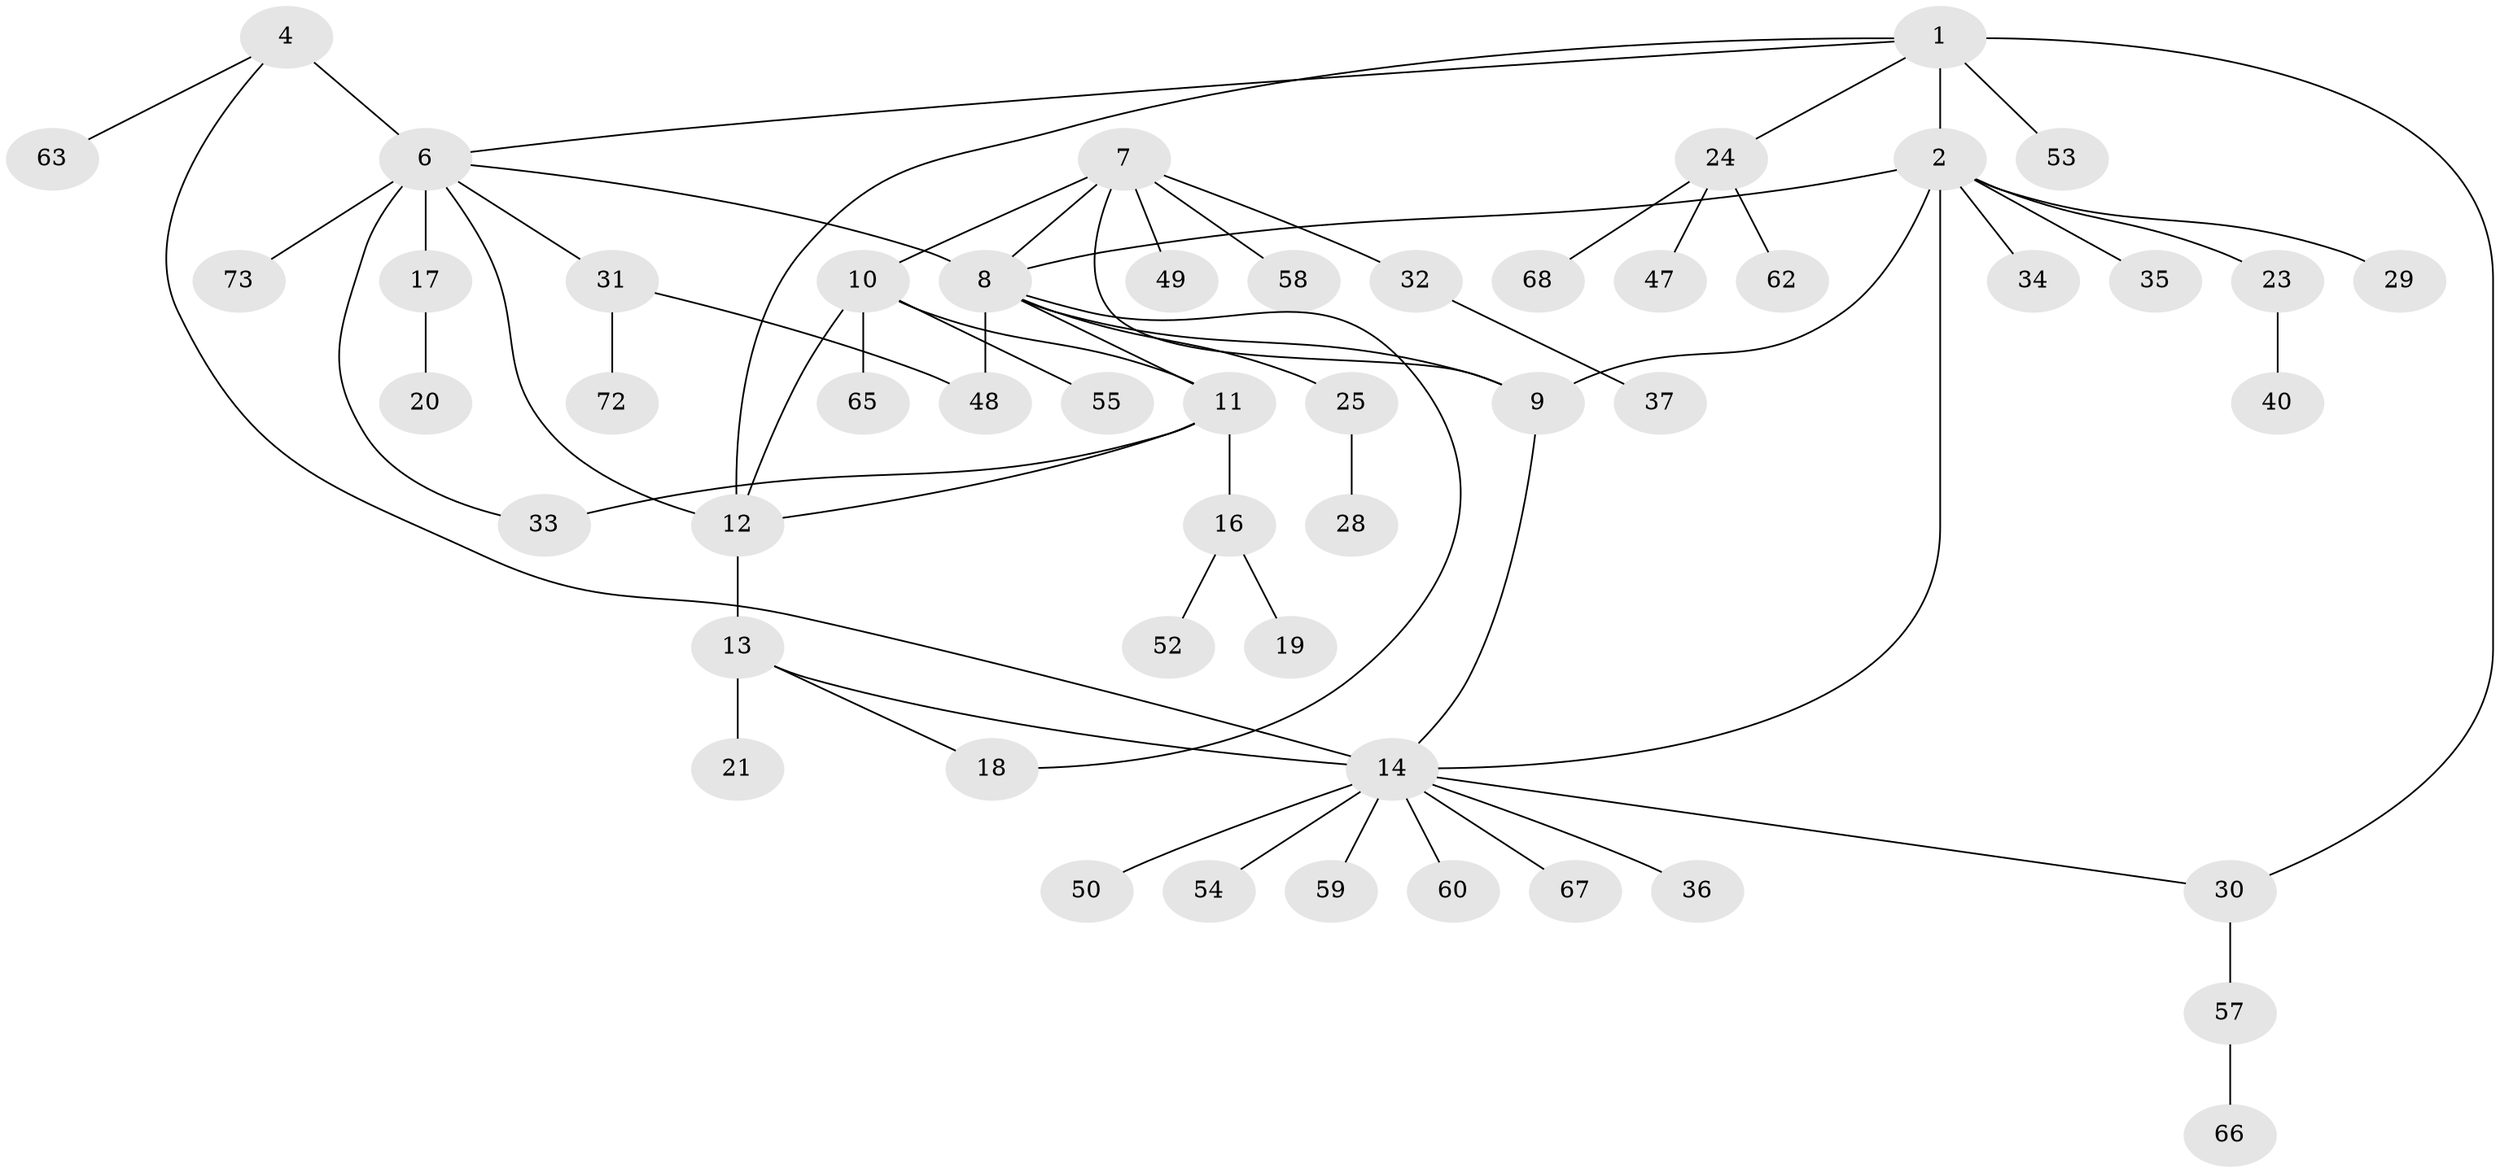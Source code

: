 // Generated by graph-tools (version 1.1) at 2025/52/02/27/25 19:52:17]
// undirected, 52 vertices, 65 edges
graph export_dot {
graph [start="1"]
  node [color=gray90,style=filled];
  1 [super="+3"];
  2 [super="+38"];
  4 [super="+5"];
  6 [super="+51"];
  7 [super="+44"];
  8 [super="+41"];
  9;
  10 [super="+56"];
  11;
  12 [super="+45"];
  13 [super="+71"];
  14 [super="+15"];
  16 [super="+46"];
  17;
  18;
  19;
  20 [super="+22"];
  21 [super="+27"];
  23 [super="+26"];
  24 [super="+61"];
  25;
  28 [super="+42"];
  29;
  30 [super="+39"];
  31 [super="+64"];
  32 [super="+43"];
  33;
  34;
  35;
  36;
  37;
  40;
  47;
  48;
  49;
  50;
  52;
  53;
  54 [super="+70"];
  55 [super="+69"];
  57;
  58;
  59;
  60;
  62;
  63;
  65;
  66;
  67;
  68;
  72;
  73;
  1 -- 2 [weight=2];
  1 -- 12;
  1 -- 24;
  1 -- 30;
  1 -- 53;
  1 -- 6;
  2 -- 8;
  2 -- 14;
  2 -- 23;
  2 -- 29;
  2 -- 34;
  2 -- 35;
  2 -- 9;
  4 -- 6 [weight=2];
  4 -- 63;
  4 -- 14;
  6 -- 8;
  6 -- 12;
  6 -- 17;
  6 -- 31;
  6 -- 33;
  6 -- 73;
  7 -- 8;
  7 -- 9;
  7 -- 10;
  7 -- 32;
  7 -- 49;
  7 -- 58;
  8 -- 9;
  8 -- 18;
  8 -- 25;
  8 -- 48;
  8 -- 11;
  9 -- 14;
  10 -- 11;
  10 -- 12;
  10 -- 55;
  10 -- 65;
  11 -- 12;
  11 -- 16;
  11 -- 33;
  12 -- 13;
  13 -- 14 [weight=2];
  13 -- 18;
  13 -- 21;
  14 -- 36;
  14 -- 54;
  14 -- 59;
  14 -- 67;
  14 -- 50;
  14 -- 30;
  14 -- 60;
  16 -- 19;
  16 -- 52;
  17 -- 20;
  23 -- 40;
  24 -- 47;
  24 -- 62;
  24 -- 68;
  25 -- 28;
  30 -- 57;
  31 -- 48;
  31 -- 72;
  32 -- 37;
  57 -- 66;
}
